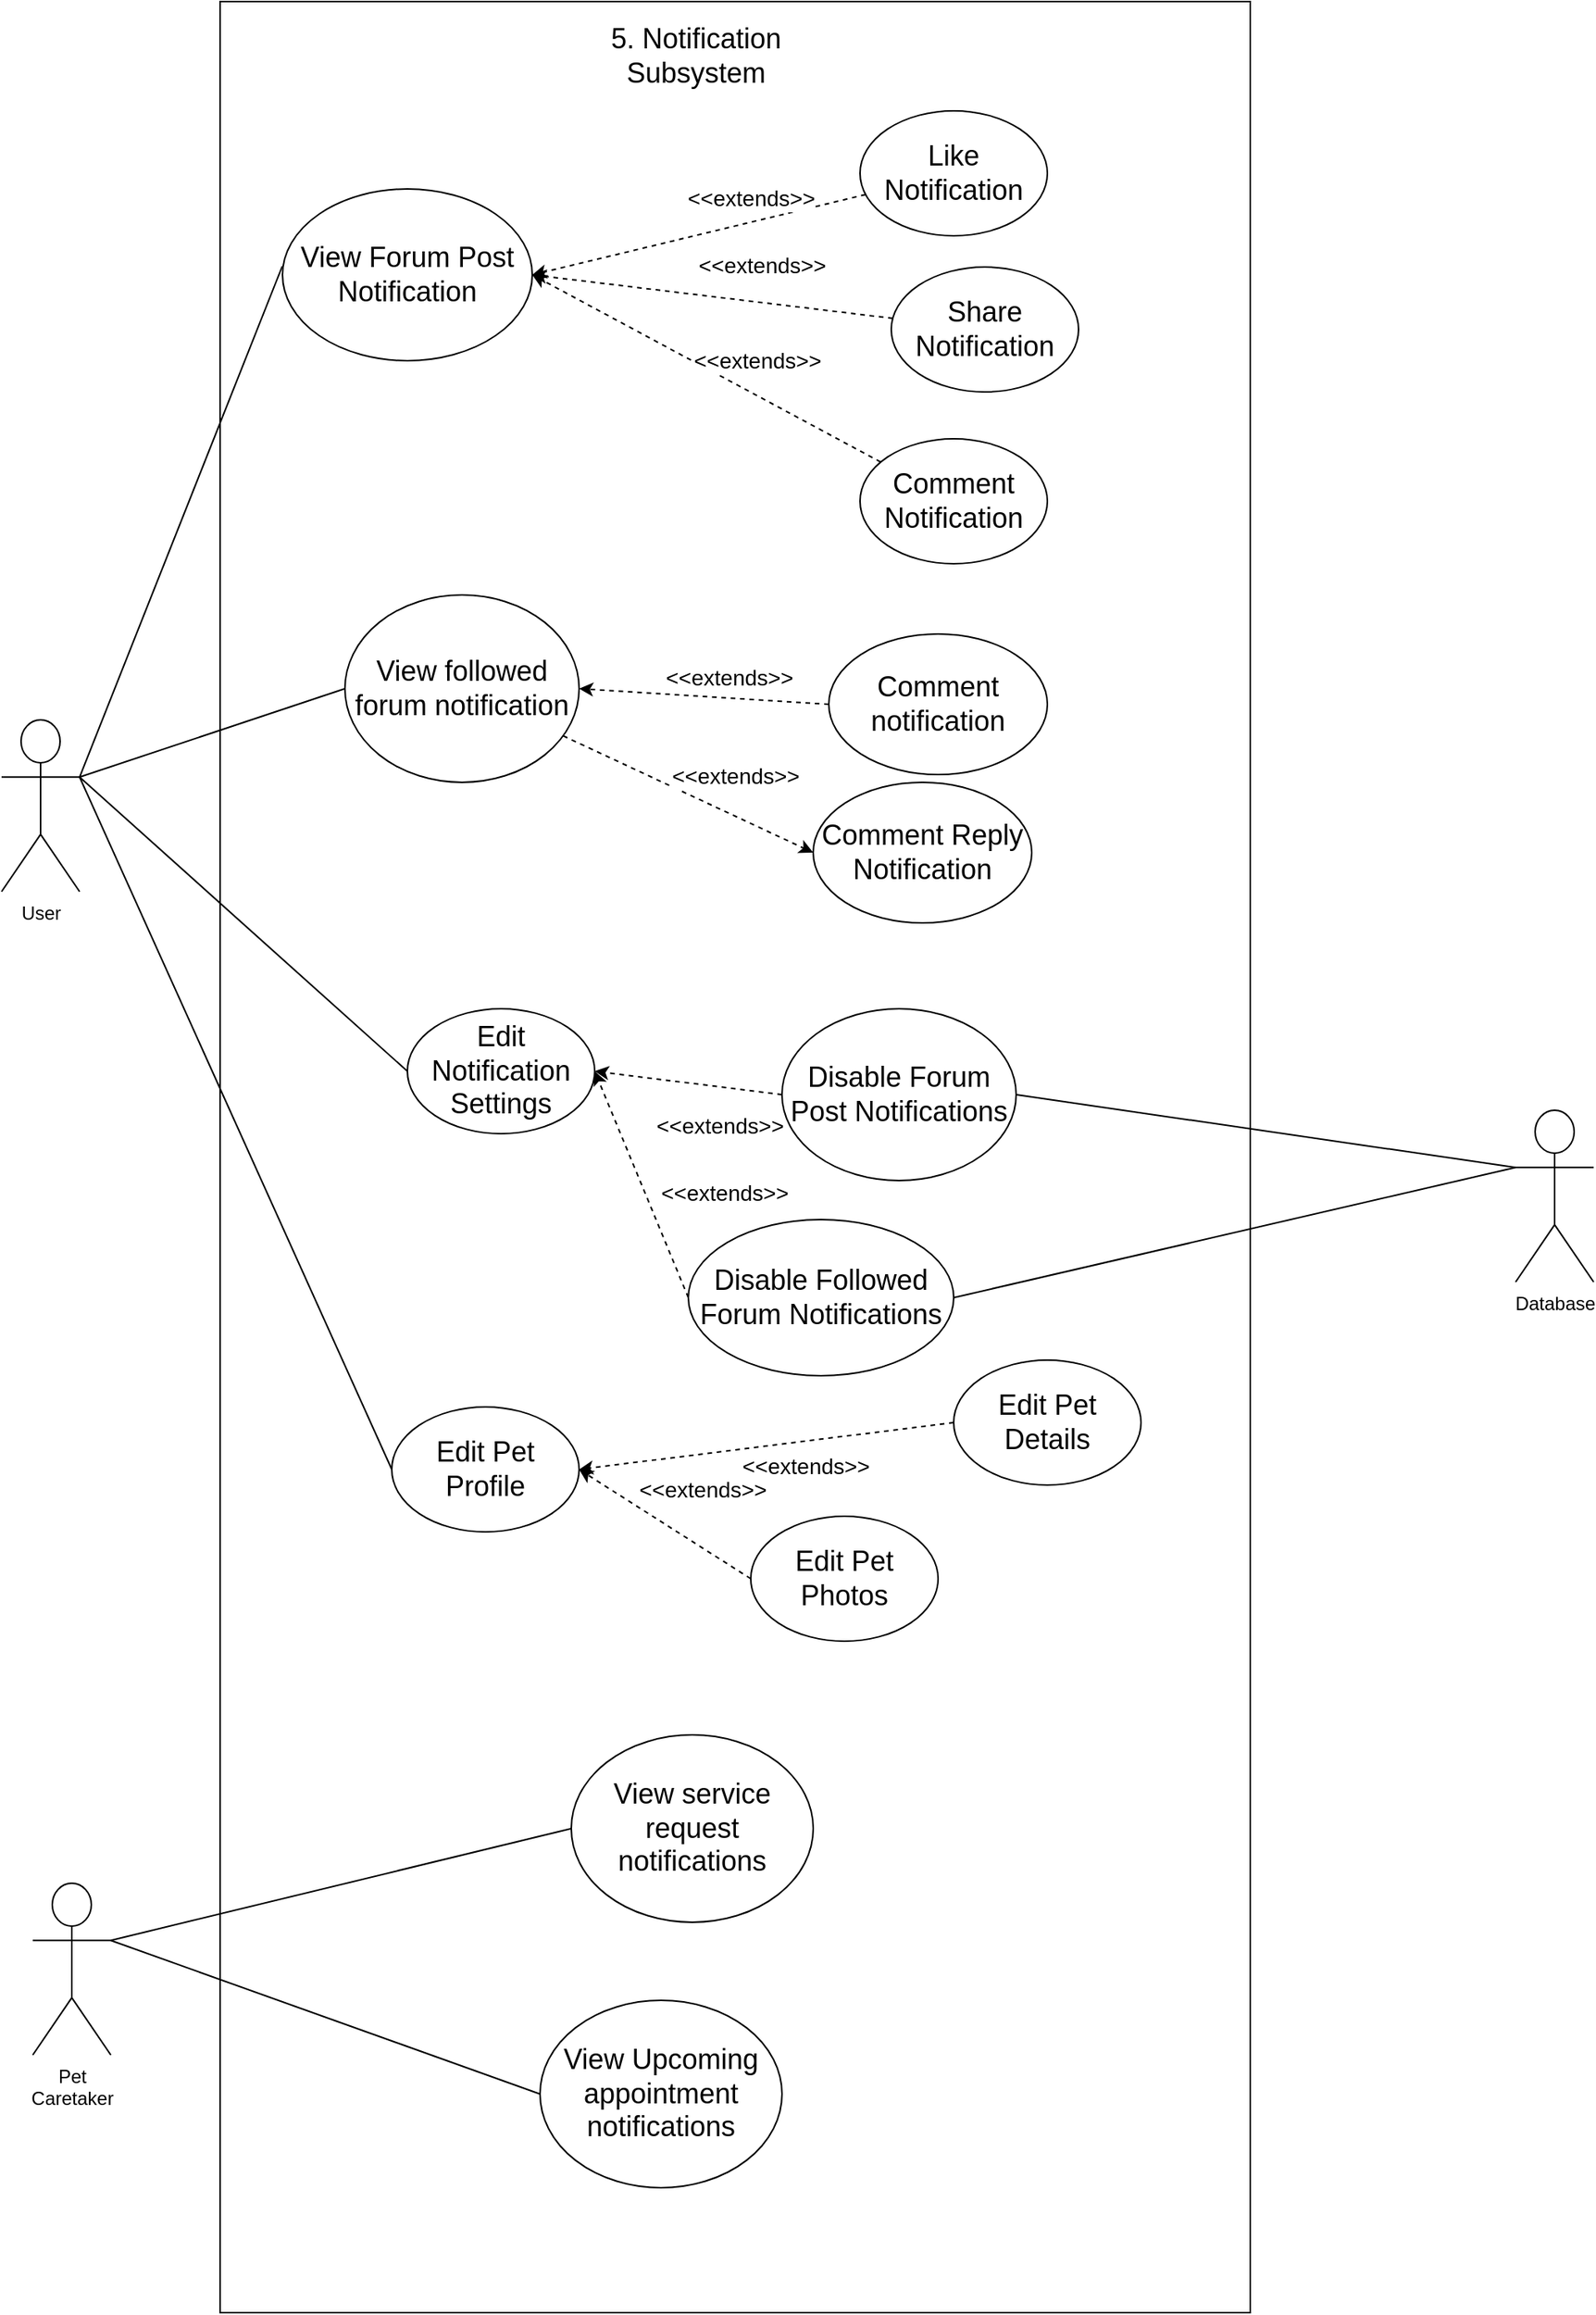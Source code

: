 <mxfile>
    <diagram id="EGCOTeOyMcwidDZ7oHO0" name="Page-1">
        <mxGraphModel dx="1567" dy="1124" grid="1" gridSize="10" guides="1" tooltips="1" connect="1" arrows="1" fold="1" page="1" pageScale="1" pageWidth="850" pageHeight="1100" math="0" shadow="0">
            <root>
                <mxCell id="0"/>
                <mxCell id="1" parent="0"/>
                <mxCell id="2" value="" style="rounded=0;whiteSpace=wrap;html=1;" parent="1" vertex="1">
                    <mxGeometry x="160" y="100" width="660" height="1480" as="geometry"/>
                </mxCell>
                <mxCell id="3" style="edgeStyle=none;html=1;fontSize=12;endArrow=none;endFill=0;entryX=-0.001;entryY=0.45;entryDx=0;entryDy=0;entryPerimeter=0;exitX=1;exitY=0.333;exitDx=0;exitDy=0;exitPerimeter=0;" parent="1" source="4" target="7" edge="1">
                    <mxGeometry relative="1" as="geometry"/>
                </mxCell>
                <mxCell id="4" value="User" style="shape=umlActor;verticalLabelPosition=bottom;verticalAlign=top;html=1;outlineConnect=0;" parent="1" vertex="1">
                    <mxGeometry x="20" y="560" width="50" height="110" as="geometry"/>
                </mxCell>
                <mxCell id="6" value="5. Notification Subsystem" style="text;html=1;strokeColor=none;fillColor=none;align=center;verticalAlign=middle;whiteSpace=wrap;rounded=0;fontSize=18;" parent="1" vertex="1">
                    <mxGeometry x="370" y="120" width="190" height="30" as="geometry"/>
                </mxCell>
                <mxCell id="7" value="View Forum Post Notification" style="ellipse;whiteSpace=wrap;html=1;fontSize=18;" parent="1" vertex="1">
                    <mxGeometry x="200" y="220" width="160" height="110" as="geometry"/>
                </mxCell>
                <mxCell id="8" value="Edit Pet Profile" style="ellipse;whiteSpace=wrap;html=1;fontSize=18;" parent="1" vertex="1">
                    <mxGeometry x="270" y="1000" width="120" height="80" as="geometry"/>
                </mxCell>
                <mxCell id="9" style="edgeStyle=none;html=1;entryX=0;entryY=0.5;entryDx=0;entryDy=0;fontSize=14;dashed=1;" parent="1" source="11" target="36" edge="1">
                    <mxGeometry relative="1" as="geometry"/>
                </mxCell>
                <mxCell id="10" value="&amp;lt;&amp;lt;extends&amp;gt;&amp;gt;" style="edgeLabel;html=1;align=center;verticalAlign=middle;resizable=0;points=[];fontSize=14;" parent="9" vertex="1" connectable="0">
                    <mxGeometry x="0.31" relative="1" as="geometry">
                        <mxPoint x="5" y="-24" as="offset"/>
                    </mxGeometry>
                </mxCell>
                <mxCell id="11" value="View followed forum notification" style="ellipse;whiteSpace=wrap;html=1;fontSize=18;" parent="1" vertex="1">
                    <mxGeometry x="240" y="480" width="150" height="120" as="geometry"/>
                </mxCell>
                <mxCell id="12" style="edgeStyle=none;html=1;fontSize=12;endArrow=none;endFill=0;entryX=0;entryY=0.5;entryDx=0;entryDy=0;exitX=1;exitY=0.333;exitDx=0;exitDy=0;exitPerimeter=0;" parent="1" source="4" target="11" edge="1">
                    <mxGeometry relative="1" as="geometry">
                        <mxPoint x="90" y="460" as="sourcePoint"/>
                        <mxPoint x="279.88" y="256" as="targetPoint"/>
                    </mxGeometry>
                </mxCell>
                <mxCell id="14" value="Edit Notification Settings" style="ellipse;whiteSpace=wrap;html=1;fontSize=18;" parent="1" vertex="1">
                    <mxGeometry x="280" y="745" width="120" height="80" as="geometry"/>
                </mxCell>
                <mxCell id="15" style="edgeStyle=none;html=1;fontSize=12;endArrow=none;endFill=0;entryX=0;entryY=0.5;entryDx=0;entryDy=0;exitX=1;exitY=0.333;exitDx=0;exitDy=0;exitPerimeter=0;" parent="1" target="14" edge="1" source="4">
                    <mxGeometry relative="1" as="geometry">
                        <mxPoint x="80" y="380" as="sourcePoint"/>
                        <mxPoint x="289.88" y="376" as="targetPoint"/>
                    </mxGeometry>
                </mxCell>
                <mxCell id="18" value="Pet&lt;br&gt;Caretaker" style="shape=umlActor;verticalLabelPosition=bottom;verticalAlign=top;html=1;outlineConnect=0;" parent="1" vertex="1">
                    <mxGeometry x="40" y="1305" width="50" height="110" as="geometry"/>
                </mxCell>
                <mxCell id="23" value="View service request notifications" style="ellipse;whiteSpace=wrap;html=1;fontSize=18;" parent="1" vertex="1">
                    <mxGeometry x="385" y="1210" width="155" height="120" as="geometry"/>
                </mxCell>
                <mxCell id="24" style="edgeStyle=none;html=1;fontSize=12;endArrow=none;endFill=0;entryX=0;entryY=0.5;entryDx=0;entryDy=0;exitX=1;exitY=0.333;exitDx=0;exitDy=0;exitPerimeter=0;" parent="1" source="18" target="23" edge="1">
                    <mxGeometry relative="1" as="geometry">
                        <mxPoint x="130" y="906.667" as="sourcePoint"/>
                        <mxPoint x="349.88" y="796" as="targetPoint"/>
                    </mxGeometry>
                </mxCell>
                <mxCell id="26" style="edgeStyle=none;html=1;fontSize=12;endArrow=none;endFill=0;entryX=0;entryY=0.5;entryDx=0;entryDy=0;exitX=1;exitY=0.333;exitDx=0;exitDy=0;exitPerimeter=0;" parent="1" source="4" target="8" edge="1">
                    <mxGeometry relative="1" as="geometry">
                        <mxPoint x="90" y="390" as="sourcePoint"/>
                        <mxPoint x="290" y="500" as="targetPoint"/>
                    </mxGeometry>
                </mxCell>
                <mxCell id="33" style="edgeStyle=none;html=1;dashed=1;entryX=1;entryY=0.5;entryDx=0;entryDy=0;" parent="1" source="35" edge="1" target="7">
                    <mxGeometry relative="1" as="geometry">
                        <mxPoint x="365" y="290" as="targetPoint"/>
                    </mxGeometry>
                </mxCell>
                <mxCell id="34" value="&lt;font style=&quot;font-size: 14px;&quot;&gt;&amp;lt;&amp;lt;extends&amp;gt;&amp;gt;&lt;/font&gt;" style="edgeLabel;html=1;align=center;verticalAlign=middle;resizable=0;points=[];" parent="33" vertex="1" connectable="0">
                    <mxGeometry x="-0.321" y="-4" relative="1" as="geometry">
                        <mxPoint y="-11" as="offset"/>
                    </mxGeometry>
                </mxCell>
                <mxCell id="35" value="Like Notification" style="ellipse;whiteSpace=wrap;html=1;fontSize=18;" parent="1" vertex="1">
                    <mxGeometry x="570" y="170" width="120" height="80" as="geometry"/>
                </mxCell>
                <mxCell id="36" value="Comment Reply Notification" style="ellipse;whiteSpace=wrap;html=1;fontSize=18;" parent="1" vertex="1">
                    <mxGeometry x="540" y="600" width="140" height="90" as="geometry"/>
                </mxCell>
                <mxCell id="40" value="Comment notification" style="ellipse;whiteSpace=wrap;html=1;fontSize=18;" parent="1" vertex="1">
                    <mxGeometry x="550" y="505" width="140" height="90" as="geometry"/>
                </mxCell>
                <mxCell id="41" style="edgeStyle=none;html=1;entryX=1;entryY=0.5;entryDx=0;entryDy=0;fontSize=14;exitX=0;exitY=0.5;exitDx=0;exitDy=0;dashed=1;" parent="1" source="40" target="11" edge="1">
                    <mxGeometry relative="1" as="geometry">
                        <mxPoint x="369.513" y="474.916" as="sourcePoint"/>
                        <mxPoint x="545" y="460" as="targetPoint"/>
                    </mxGeometry>
                </mxCell>
                <mxCell id="42" value="&amp;lt;&amp;lt;extends&amp;gt;&amp;gt;" style="edgeLabel;html=1;align=center;verticalAlign=middle;resizable=0;points=[];fontSize=14;" parent="41" vertex="1" connectable="0">
                    <mxGeometry x="0.31" relative="1" as="geometry">
                        <mxPoint x="41" y="-11" as="offset"/>
                    </mxGeometry>
                </mxCell>
                <mxCell id="45" value="Edit Pet Details" style="ellipse;whiteSpace=wrap;html=1;fontSize=18;" parent="1" vertex="1">
                    <mxGeometry x="630" y="970" width="120" height="80" as="geometry"/>
                </mxCell>
                <mxCell id="46" value="Edit Pet Photos" style="ellipse;whiteSpace=wrap;html=1;fontSize=18;" parent="1" vertex="1">
                    <mxGeometry x="500" y="1070" width="120" height="80" as="geometry"/>
                </mxCell>
                <mxCell id="47" style="edgeStyle=none;html=1;entryX=1;entryY=0.5;entryDx=0;entryDy=0;fontSize=14;exitX=0;exitY=0.5;exitDx=0;exitDy=0;dashed=1;" parent="1" source="46" target="8" edge="1">
                    <mxGeometry relative="1" as="geometry">
                        <mxPoint x="400.003" y="854.916" as="sourcePoint"/>
                        <mxPoint x="390.49" y="850" as="targetPoint"/>
                    </mxGeometry>
                </mxCell>
                <mxCell id="48" value="&amp;lt;&amp;lt;extends&amp;gt;&amp;gt;" style="edgeLabel;html=1;align=center;verticalAlign=middle;resizable=0;points=[];fontSize=14;" parent="47" vertex="1" connectable="0">
                    <mxGeometry x="0.31" relative="1" as="geometry">
                        <mxPoint x="41" y="-11" as="offset"/>
                    </mxGeometry>
                </mxCell>
                <mxCell id="49" style="edgeStyle=none;html=1;entryX=1;entryY=0.5;entryDx=0;entryDy=0;fontSize=14;exitX=0;exitY=0.5;exitDx=0;exitDy=0;dashed=1;" parent="1" source="45" target="8" edge="1">
                    <mxGeometry relative="1" as="geometry">
                        <mxPoint x="560" y="830" as="sourcePoint"/>
                        <mxPoint x="450" y="830" as="targetPoint"/>
                    </mxGeometry>
                </mxCell>
                <mxCell id="50" value="&amp;lt;&amp;lt;extends&amp;gt;&amp;gt;" style="edgeLabel;html=1;align=center;verticalAlign=middle;resizable=0;points=[];fontSize=14;" parent="49" vertex="1" connectable="0">
                    <mxGeometry x="0.31" relative="1" as="geometry">
                        <mxPoint x="62" y="8" as="offset"/>
                    </mxGeometry>
                </mxCell>
                <mxCell id="65" style="edgeStyle=none;html=1;dashed=1;entryX=1;entryY=0.5;entryDx=0;entryDy=0;" edge="1" parent="1" source="67" target="7">
                    <mxGeometry relative="1" as="geometry">
                        <mxPoint x="330" y="350" as="targetPoint"/>
                    </mxGeometry>
                </mxCell>
                <mxCell id="66" value="&lt;font style=&quot;font-size: 14px;&quot;&gt;&amp;lt;&amp;lt;extends&amp;gt;&amp;gt;&lt;/font&gt;" style="edgeLabel;html=1;align=center;verticalAlign=middle;resizable=0;points=[];" vertex="1" connectable="0" parent="65">
                    <mxGeometry x="-0.321" y="-4" relative="1" as="geometry">
                        <mxPoint x="-6" y="-21" as="offset"/>
                    </mxGeometry>
                </mxCell>
                <mxCell id="67" value="Share Notification" style="ellipse;whiteSpace=wrap;html=1;fontSize=18;" vertex="1" parent="1">
                    <mxGeometry x="590" y="270" width="120" height="80" as="geometry"/>
                </mxCell>
                <mxCell id="68" value="Database" style="shape=umlActor;verticalLabelPosition=bottom;verticalAlign=top;html=1;outlineConnect=0;" vertex="1" parent="1">
                    <mxGeometry x="990" y="810" width="50" height="110" as="geometry"/>
                </mxCell>
                <mxCell id="69" value="Disable Forum Post Notifications" style="ellipse;whiteSpace=wrap;html=1;fontSize=18;" vertex="1" parent="1">
                    <mxGeometry x="520" y="745" width="150" height="110" as="geometry"/>
                </mxCell>
                <mxCell id="70" style="edgeStyle=none;html=1;entryX=1;entryY=0.5;entryDx=0;entryDy=0;fontSize=14;exitX=0;exitY=0.5;exitDx=0;exitDy=0;dashed=1;" edge="1" parent="1" source="69" target="14">
                    <mxGeometry relative="1" as="geometry">
                        <mxPoint x="580" y="720" as="sourcePoint"/>
                        <mxPoint x="410.0" y="690" as="targetPoint"/>
                    </mxGeometry>
                </mxCell>
                <mxCell id="71" value="&amp;lt;&amp;lt;extends&amp;gt;&amp;gt;" style="edgeLabel;html=1;align=center;verticalAlign=middle;resizable=0;points=[];fontSize=14;" vertex="1" connectable="0" parent="70">
                    <mxGeometry x="0.31" relative="1" as="geometry">
                        <mxPoint x="38" y="30" as="offset"/>
                    </mxGeometry>
                </mxCell>
                <mxCell id="72" value="Disable Followed Forum Notifications" style="ellipse;whiteSpace=wrap;html=1;fontSize=18;" vertex="1" parent="1">
                    <mxGeometry x="460" y="880" width="170" height="100" as="geometry"/>
                </mxCell>
                <mxCell id="73" style="edgeStyle=none;html=1;fontSize=14;exitX=0;exitY=0.5;exitDx=0;exitDy=0;dashed=1;entryX=1;entryY=0.5;entryDx=0;entryDy=0;" edge="1" parent="1" source="72" target="14">
                    <mxGeometry relative="1" as="geometry">
                        <mxPoint x="630" y="820" as="sourcePoint"/>
                        <mxPoint x="460.0" y="700" as="targetPoint"/>
                    </mxGeometry>
                </mxCell>
                <mxCell id="74" value="&amp;lt;&amp;lt;extends&amp;gt;&amp;gt;" style="edgeLabel;html=1;align=center;verticalAlign=middle;resizable=0;points=[];fontSize=14;" vertex="1" connectable="0" parent="73">
                    <mxGeometry x="0.31" relative="1" as="geometry">
                        <mxPoint x="62" y="28" as="offset"/>
                    </mxGeometry>
                </mxCell>
                <mxCell id="75" style="edgeStyle=none;html=1;fontSize=12;endArrow=none;endFill=0;entryX=0;entryY=0.333;entryDx=0;entryDy=0;exitX=1;exitY=0.5;exitDx=0;exitDy=0;entryPerimeter=0;" edge="1" parent="1" source="69" target="68">
                    <mxGeometry relative="1" as="geometry">
                        <mxPoint x="1020" y="540" as="sourcePoint"/>
                        <mxPoint x="1220" y="1065" as="targetPoint"/>
                    </mxGeometry>
                </mxCell>
                <mxCell id="76" style="edgeStyle=none;html=1;fontSize=12;endArrow=none;endFill=0;entryX=0;entryY=0.333;entryDx=0;entryDy=0;exitX=1;exitY=0.5;exitDx=0;exitDy=0;entryPerimeter=0;" edge="1" parent="1" source="72" target="68">
                    <mxGeometry relative="1" as="geometry">
                        <mxPoint x="780.0" y="735" as="sourcePoint"/>
                        <mxPoint x="930" y="646.667" as="targetPoint"/>
                    </mxGeometry>
                </mxCell>
                <mxCell id="77" style="edgeStyle=none;html=1;dashed=1;entryX=1;entryY=0.5;entryDx=0;entryDy=0;" edge="1" parent="1" source="79" target="7">
                    <mxGeometry relative="1" as="geometry">
                        <mxPoint x="336.937" y="403.636" as="targetPoint"/>
                    </mxGeometry>
                </mxCell>
                <mxCell id="78" value="&lt;font style=&quot;font-size: 14px;&quot;&gt;&amp;lt;&amp;lt;extends&amp;gt;&amp;gt;&lt;/font&gt;" style="edgeLabel;html=1;align=center;verticalAlign=middle;resizable=0;points=[];" vertex="1" connectable="0" parent="77">
                    <mxGeometry x="-0.321" y="-4" relative="1" as="geometry">
                        <mxPoint x="-6" y="-21" as="offset"/>
                    </mxGeometry>
                </mxCell>
                <mxCell id="79" value="Comment Notification" style="ellipse;whiteSpace=wrap;html=1;fontSize=18;" vertex="1" parent="1">
                    <mxGeometry x="570" y="380" width="120" height="80" as="geometry"/>
                </mxCell>
                <mxCell id="80" value="View Upcoming appointment notifications" style="ellipse;whiteSpace=wrap;html=1;fontSize=18;" vertex="1" parent="1">
                    <mxGeometry x="365" y="1380" width="155" height="120" as="geometry"/>
                </mxCell>
                <mxCell id="81" style="edgeStyle=none;html=1;fontSize=12;endArrow=none;endFill=0;entryX=0;entryY=0.5;entryDx=0;entryDy=0;exitX=1;exitY=0.333;exitDx=0;exitDy=0;exitPerimeter=0;" edge="1" parent="1" target="80" source="18">
                    <mxGeometry relative="1" as="geometry">
                        <mxPoint x="120" y="1511.667" as="sourcePoint"/>
                        <mxPoint x="379.88" y="966" as="targetPoint"/>
                    </mxGeometry>
                </mxCell>
            </root>
        </mxGraphModel>
    </diagram>
</mxfile>